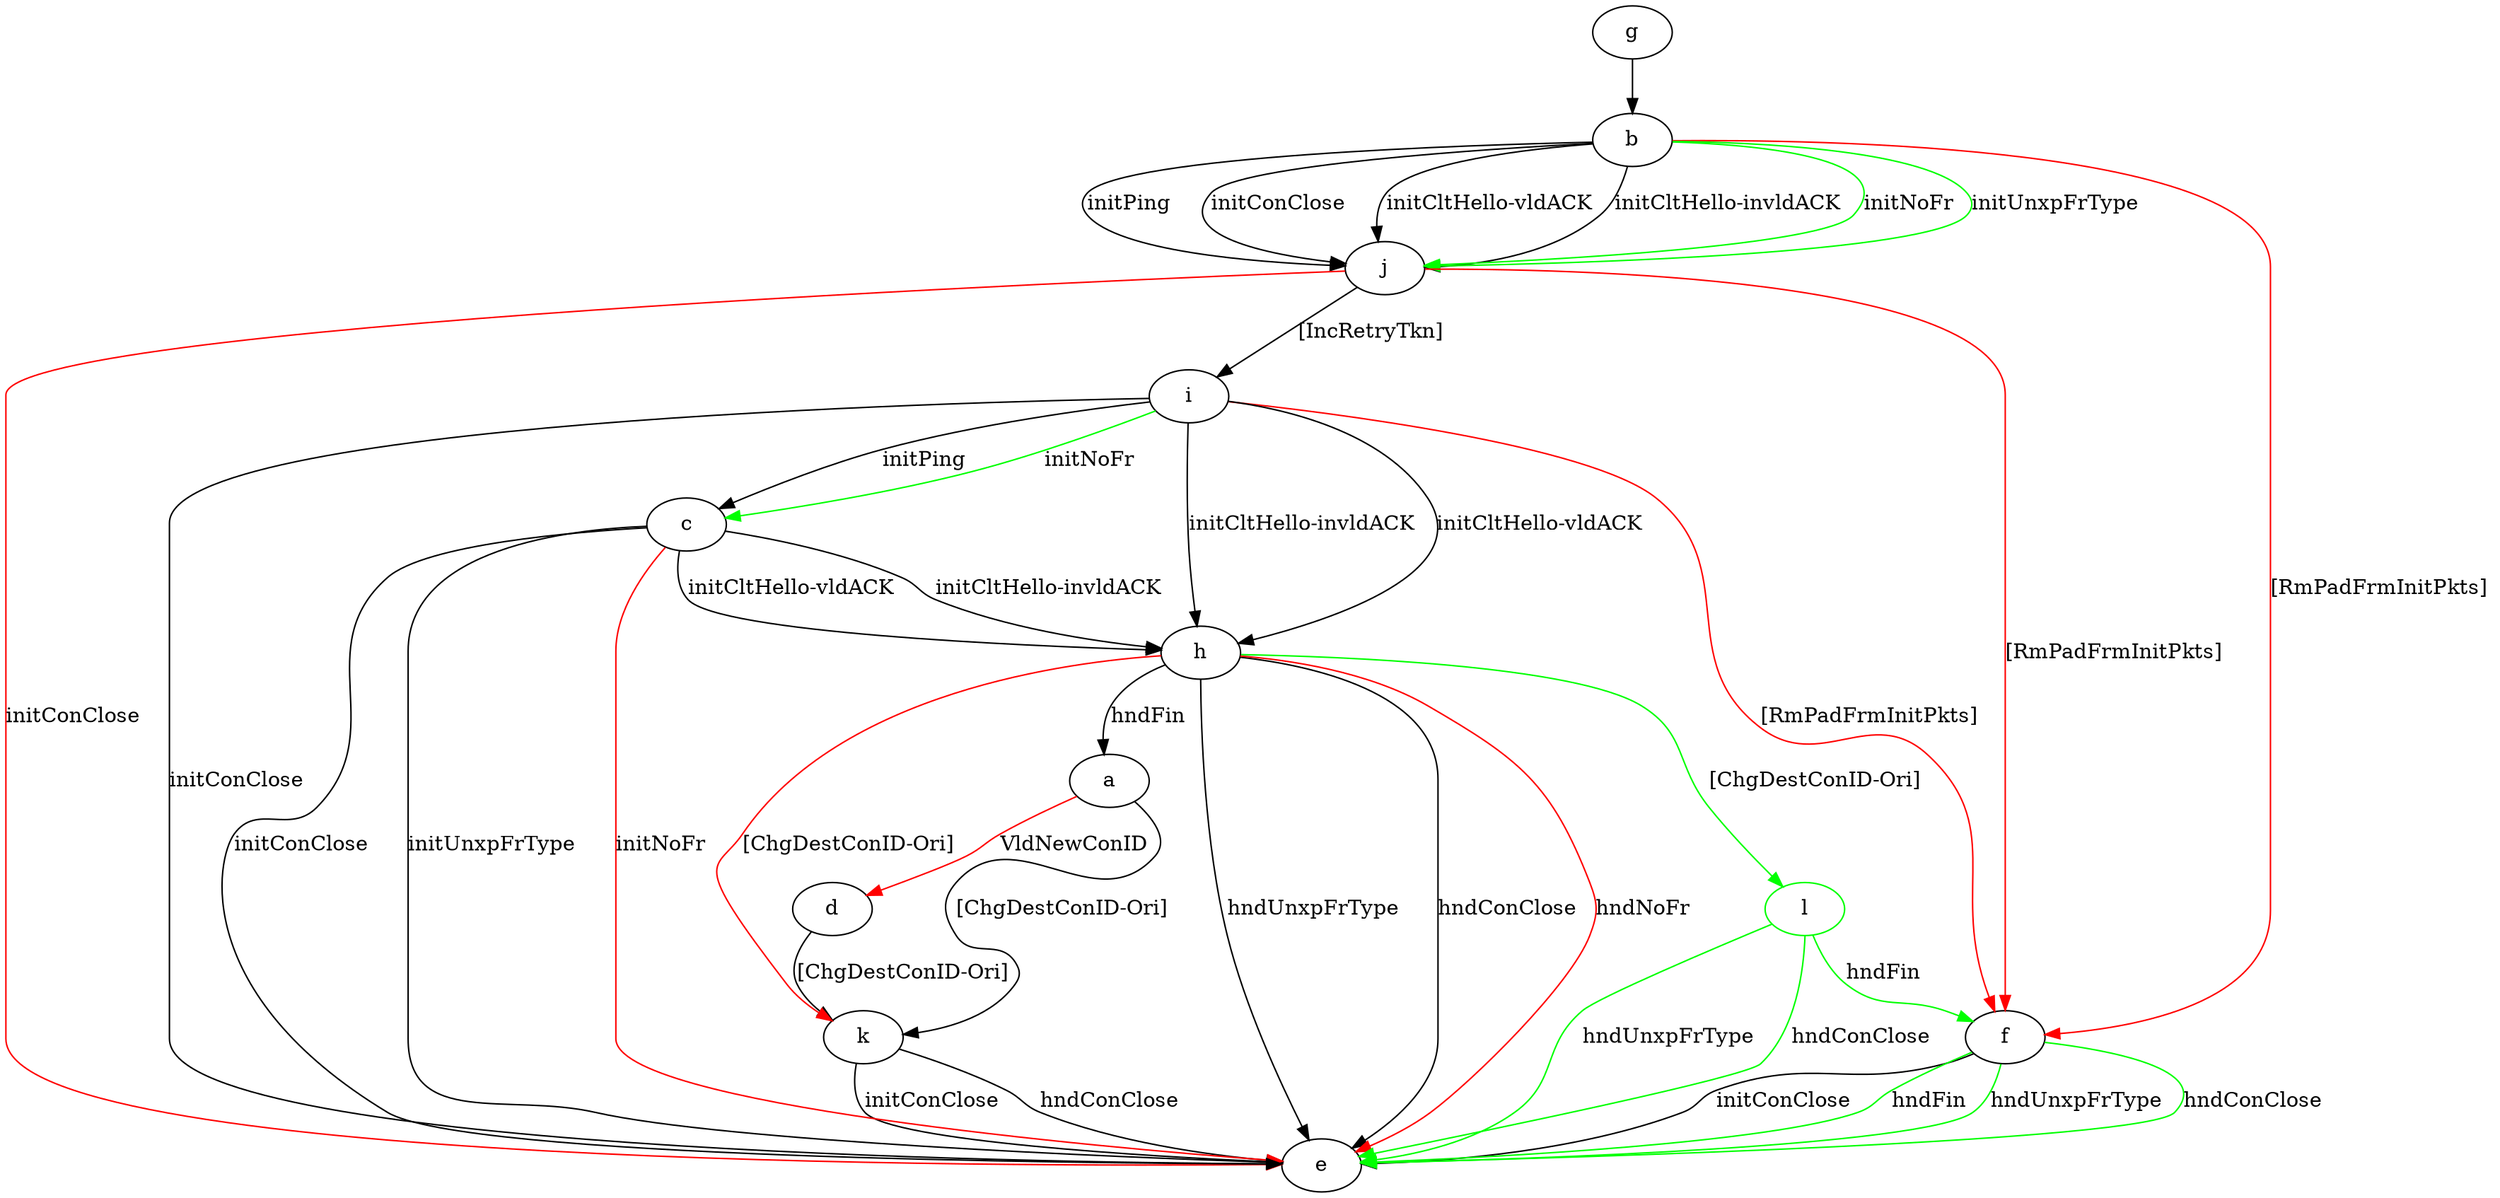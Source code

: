 digraph "" {
	a -> d	[key=0,
		color=red,
		label="VldNewConID "];
	a -> k	[key=0,
		label="[ChgDestConID-Ori] "];
	b -> f	[key=0,
		color=red,
		label="[RmPadFrmInitPkts] "];
	b -> j	[key=0,
		label="initPing "];
	b -> j	[key=1,
		label="initConClose "];
	b -> j	[key=2,
		label="initCltHello-vldACK "];
	b -> j	[key=3,
		label="initCltHello-invldACK "];
	b -> j	[key=4,
		color=green,
		label="initNoFr "];
	b -> j	[key=5,
		color=green,
		label="initUnxpFrType "];
	c -> e	[key=0,
		label="initConClose "];
	c -> e	[key=1,
		label="initUnxpFrType "];
	c -> e	[key=2,
		color=red,
		label="initNoFr "];
	c -> h	[key=0,
		label="initCltHello-vldACK "];
	c -> h	[key=1,
		label="initCltHello-invldACK "];
	d -> k	[key=0,
		label="[ChgDestConID-Ori] "];
	f -> e	[key=0,
		label="initConClose "];
	f -> e	[key=1,
		color=green,
		label="hndFin "];
	f -> e	[key=2,
		color=green,
		label="hndUnxpFrType "];
	f -> e	[key=3,
		color=green,
		label="hndConClose "];
	g -> b	[key=0];
	h -> a	[key=0,
		label="hndFin "];
	h -> e	[key=0,
		label="hndUnxpFrType "];
	h -> e	[key=1,
		label="hndConClose "];
	h -> e	[key=2,
		color=red,
		label="hndNoFr "];
	h -> k	[key=0,
		color=red,
		label="[ChgDestConID-Ori] "];
	l	[color=green];
	h -> l	[key=0,
		color=green,
		label="[ChgDestConID-Ori] "];
	i -> c	[key=0,
		label="initPing "];
	i -> c	[key=1,
		color=green,
		label="initNoFr "];
	i -> e	[key=0,
		label="initConClose "];
	i -> f	[key=0,
		color=red,
		label="[RmPadFrmInitPkts] "];
	i -> h	[key=0,
		label="initCltHello-vldACK "];
	i -> h	[key=1,
		label="initCltHello-invldACK "];
	j -> e	[key=0,
		color=red,
		label="initConClose "];
	j -> f	[key=0,
		color=red,
		label="[RmPadFrmInitPkts] "];
	j -> i	[key=0,
		label="[IncRetryTkn] "];
	k -> e	[key=0,
		label="initConClose "];
	k -> e	[key=1,
		label="hndConClose "];
	l -> e	[key=0,
		color=green,
		label="hndUnxpFrType "];
	l -> e	[key=1,
		color=green,
		label="hndConClose "];
	l -> f	[key=0,
		color=green,
		label="hndFin "];
}
